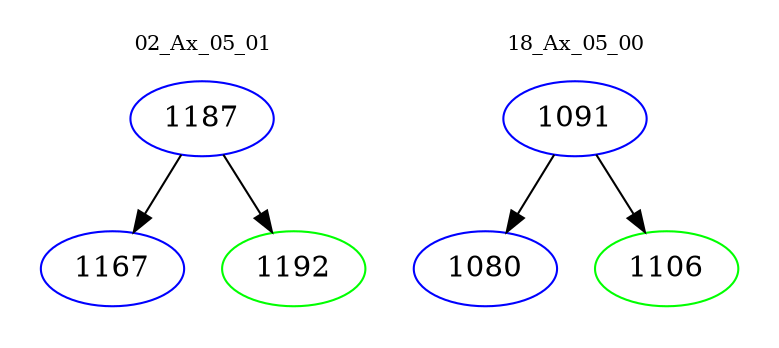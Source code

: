 digraph{
subgraph cluster_0 {
color = white
label = "02_Ax_05_01";
fontsize=10;
T0_1187 [label="1187", color="blue"]
T0_1187 -> T0_1167 [color="black"]
T0_1167 [label="1167", color="blue"]
T0_1187 -> T0_1192 [color="black"]
T0_1192 [label="1192", color="green"]
}
subgraph cluster_1 {
color = white
label = "18_Ax_05_00";
fontsize=10;
T1_1091 [label="1091", color="blue"]
T1_1091 -> T1_1080 [color="black"]
T1_1080 [label="1080", color="blue"]
T1_1091 -> T1_1106 [color="black"]
T1_1106 [label="1106", color="green"]
}
}
